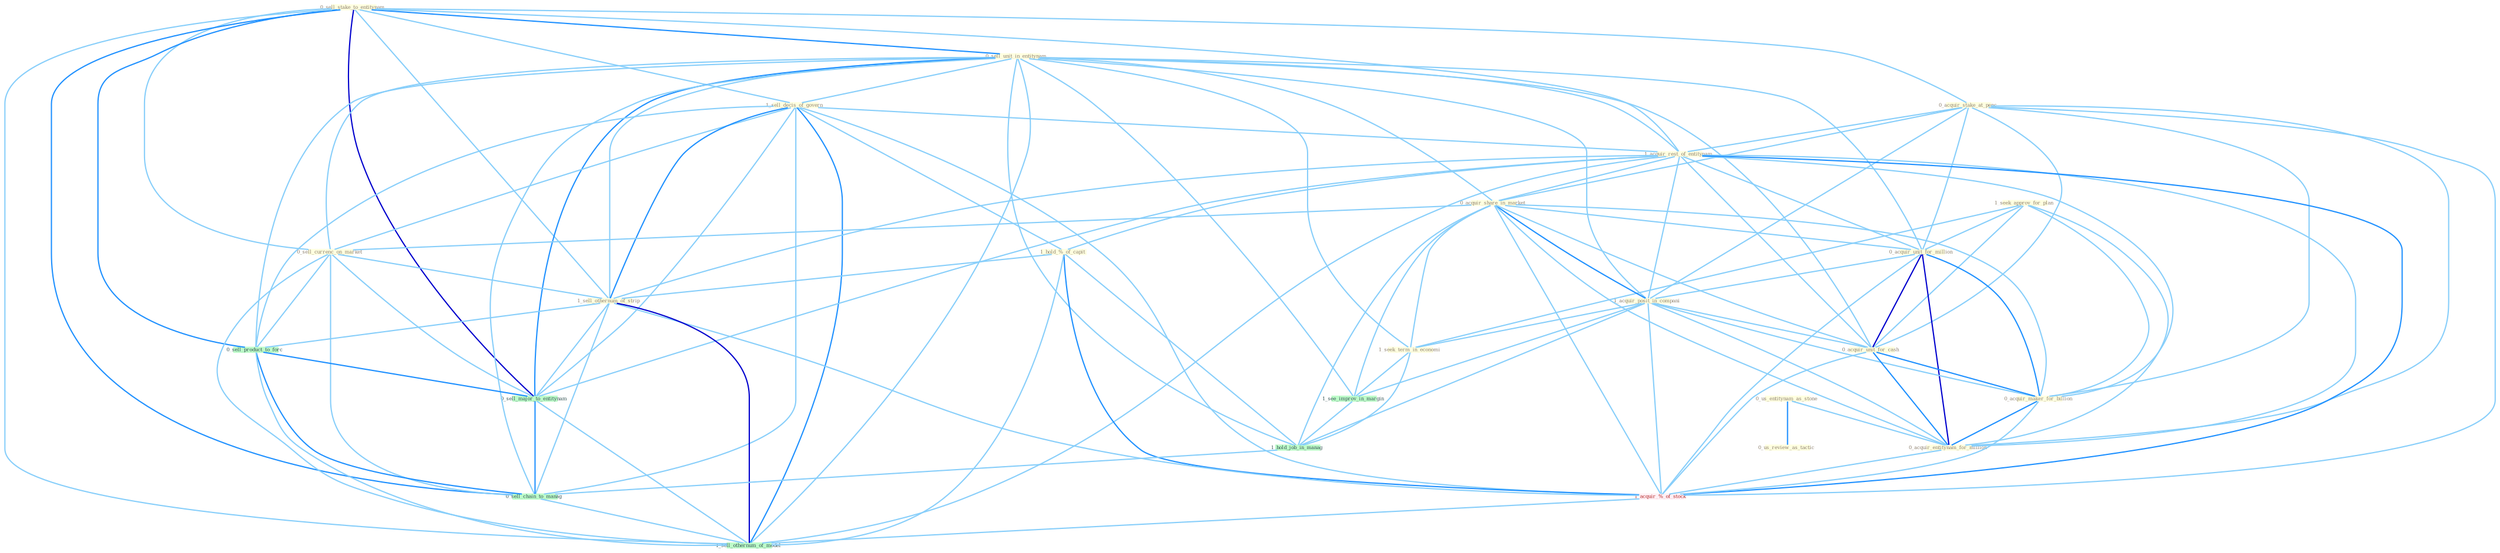 Graph G{ 
    node
    [shape=polygon,style=filled,width=.5,height=.06,color="#BDFCC9",fixedsize=true,fontsize=4,
    fontcolor="#2f4f4f"];
    {node
    [color="#ffffe0", fontcolor="#8b7d6b"] "0_sell_stake_to_entitynam " "0_acquir_stake_at_penc " "0_sell_unit_in_entitynam " "1_seek_approv_for_plan " "1_sell_decis_of_govern " "0_us_entitynam_as_stone " "1_acquir_rest_of_entitynam " "0_acquir_share_in_market " "0_acquir_unit_for_million " "1_acquir_posit_in_compani " "0_sell_currenc_on_market " "0_acquir_unit_for_cash " "0_acquir_maker_for_billion " "1_hold_%_of_capit " "1_sell_othernum_of_strip " "0_acquir_entitynam_for_million " "0_us_review_as_tactic " "1_seek_term_in_economi "}
{node [color="#fff0f5", fontcolor="#b22222"] "1_acquir_%_of_stock "}
edge [color="#B0E2FF"];

	"0_sell_stake_to_entitynam " -- "0_acquir_stake_at_penc " [w="1", color="#87cefa" ];
	"0_sell_stake_to_entitynam " -- "0_sell_unit_in_entitynam " [w="2", color="#1e90ff" , len=0.8];
	"0_sell_stake_to_entitynam " -- "1_sell_decis_of_govern " [w="1", color="#87cefa" ];
	"0_sell_stake_to_entitynam " -- "1_acquir_rest_of_entitynam " [w="1", color="#87cefa" ];
	"0_sell_stake_to_entitynam " -- "0_sell_currenc_on_market " [w="1", color="#87cefa" ];
	"0_sell_stake_to_entitynam " -- "1_sell_othernum_of_strip " [w="1", color="#87cefa" ];
	"0_sell_stake_to_entitynam " -- "0_sell_product_to_forc " [w="2", color="#1e90ff" , len=0.8];
	"0_sell_stake_to_entitynam " -- "0_sell_major_to_entitynam " [w="3", color="#0000cd" , len=0.6];
	"0_sell_stake_to_entitynam " -- "0_sell_chain_to_manag " [w="2", color="#1e90ff" , len=0.8];
	"0_sell_stake_to_entitynam " -- "1_sell_othernum_of_model " [w="1", color="#87cefa" ];
	"0_acquir_stake_at_penc " -- "1_acquir_rest_of_entitynam " [w="1", color="#87cefa" ];
	"0_acquir_stake_at_penc " -- "0_acquir_share_in_market " [w="1", color="#87cefa" ];
	"0_acquir_stake_at_penc " -- "0_acquir_unit_for_million " [w="1", color="#87cefa" ];
	"0_acquir_stake_at_penc " -- "1_acquir_posit_in_compani " [w="1", color="#87cefa" ];
	"0_acquir_stake_at_penc " -- "0_acquir_unit_for_cash " [w="1", color="#87cefa" ];
	"0_acquir_stake_at_penc " -- "0_acquir_maker_for_billion " [w="1", color="#87cefa" ];
	"0_acquir_stake_at_penc " -- "0_acquir_entitynam_for_million " [w="1", color="#87cefa" ];
	"0_acquir_stake_at_penc " -- "1_acquir_%_of_stock " [w="1", color="#87cefa" ];
	"0_sell_unit_in_entitynam " -- "1_sell_decis_of_govern " [w="1", color="#87cefa" ];
	"0_sell_unit_in_entitynam " -- "1_acquir_rest_of_entitynam " [w="1", color="#87cefa" ];
	"0_sell_unit_in_entitynam " -- "0_acquir_share_in_market " [w="1", color="#87cefa" ];
	"0_sell_unit_in_entitynam " -- "0_acquir_unit_for_million " [w="1", color="#87cefa" ];
	"0_sell_unit_in_entitynam " -- "1_acquir_posit_in_compani " [w="1", color="#87cefa" ];
	"0_sell_unit_in_entitynam " -- "0_sell_currenc_on_market " [w="1", color="#87cefa" ];
	"0_sell_unit_in_entitynam " -- "0_acquir_unit_for_cash " [w="1", color="#87cefa" ];
	"0_sell_unit_in_entitynam " -- "1_sell_othernum_of_strip " [w="1", color="#87cefa" ];
	"0_sell_unit_in_entitynam " -- "1_seek_term_in_economi " [w="1", color="#87cefa" ];
	"0_sell_unit_in_entitynam " -- "1_see_improv_in_margin " [w="1", color="#87cefa" ];
	"0_sell_unit_in_entitynam " -- "1_hold_job_in_manag " [w="1", color="#87cefa" ];
	"0_sell_unit_in_entitynam " -- "0_sell_product_to_forc " [w="1", color="#87cefa" ];
	"0_sell_unit_in_entitynam " -- "0_sell_major_to_entitynam " [w="2", color="#1e90ff" , len=0.8];
	"0_sell_unit_in_entitynam " -- "0_sell_chain_to_manag " [w="1", color="#87cefa" ];
	"0_sell_unit_in_entitynam " -- "1_sell_othernum_of_model " [w="1", color="#87cefa" ];
	"1_seek_approv_for_plan " -- "0_acquir_unit_for_million " [w="1", color="#87cefa" ];
	"1_seek_approv_for_plan " -- "0_acquir_unit_for_cash " [w="1", color="#87cefa" ];
	"1_seek_approv_for_plan " -- "0_acquir_maker_for_billion " [w="1", color="#87cefa" ];
	"1_seek_approv_for_plan " -- "0_acquir_entitynam_for_million " [w="1", color="#87cefa" ];
	"1_seek_approv_for_plan " -- "1_seek_term_in_economi " [w="1", color="#87cefa" ];
	"1_sell_decis_of_govern " -- "1_acquir_rest_of_entitynam " [w="1", color="#87cefa" ];
	"1_sell_decis_of_govern " -- "0_sell_currenc_on_market " [w="1", color="#87cefa" ];
	"1_sell_decis_of_govern " -- "1_hold_%_of_capit " [w="1", color="#87cefa" ];
	"1_sell_decis_of_govern " -- "1_sell_othernum_of_strip " [w="2", color="#1e90ff" , len=0.8];
	"1_sell_decis_of_govern " -- "1_acquir_%_of_stock " [w="1", color="#87cefa" ];
	"1_sell_decis_of_govern " -- "0_sell_product_to_forc " [w="1", color="#87cefa" ];
	"1_sell_decis_of_govern " -- "0_sell_major_to_entitynam " [w="1", color="#87cefa" ];
	"1_sell_decis_of_govern " -- "0_sell_chain_to_manag " [w="1", color="#87cefa" ];
	"1_sell_decis_of_govern " -- "1_sell_othernum_of_model " [w="2", color="#1e90ff" , len=0.8];
	"0_us_entitynam_as_stone " -- "0_acquir_entitynam_for_million " [w="1", color="#87cefa" ];
	"0_us_entitynam_as_stone " -- "0_us_review_as_tactic " [w="2", color="#1e90ff" , len=0.8];
	"1_acquir_rest_of_entitynam " -- "0_acquir_share_in_market " [w="1", color="#87cefa" ];
	"1_acquir_rest_of_entitynam " -- "0_acquir_unit_for_million " [w="1", color="#87cefa" ];
	"1_acquir_rest_of_entitynam " -- "1_acquir_posit_in_compani " [w="1", color="#87cefa" ];
	"1_acquir_rest_of_entitynam " -- "0_acquir_unit_for_cash " [w="1", color="#87cefa" ];
	"1_acquir_rest_of_entitynam " -- "0_acquir_maker_for_billion " [w="1", color="#87cefa" ];
	"1_acquir_rest_of_entitynam " -- "1_hold_%_of_capit " [w="1", color="#87cefa" ];
	"1_acquir_rest_of_entitynam " -- "1_sell_othernum_of_strip " [w="1", color="#87cefa" ];
	"1_acquir_rest_of_entitynam " -- "0_acquir_entitynam_for_million " [w="1", color="#87cefa" ];
	"1_acquir_rest_of_entitynam " -- "1_acquir_%_of_stock " [w="2", color="#1e90ff" , len=0.8];
	"1_acquir_rest_of_entitynam " -- "0_sell_major_to_entitynam " [w="1", color="#87cefa" ];
	"1_acquir_rest_of_entitynam " -- "1_sell_othernum_of_model " [w="1", color="#87cefa" ];
	"0_acquir_share_in_market " -- "0_acquir_unit_for_million " [w="1", color="#87cefa" ];
	"0_acquir_share_in_market " -- "1_acquir_posit_in_compani " [w="2", color="#1e90ff" , len=0.8];
	"0_acquir_share_in_market " -- "0_sell_currenc_on_market " [w="1", color="#87cefa" ];
	"0_acquir_share_in_market " -- "0_acquir_unit_for_cash " [w="1", color="#87cefa" ];
	"0_acquir_share_in_market " -- "0_acquir_maker_for_billion " [w="1", color="#87cefa" ];
	"0_acquir_share_in_market " -- "0_acquir_entitynam_for_million " [w="1", color="#87cefa" ];
	"0_acquir_share_in_market " -- "1_seek_term_in_economi " [w="1", color="#87cefa" ];
	"0_acquir_share_in_market " -- "1_see_improv_in_margin " [w="1", color="#87cefa" ];
	"0_acquir_share_in_market " -- "1_acquir_%_of_stock " [w="1", color="#87cefa" ];
	"0_acquir_share_in_market " -- "1_hold_job_in_manag " [w="1", color="#87cefa" ];
	"0_acquir_unit_for_million " -- "1_acquir_posit_in_compani " [w="1", color="#87cefa" ];
	"0_acquir_unit_for_million " -- "0_acquir_unit_for_cash " [w="3", color="#0000cd" , len=0.6];
	"0_acquir_unit_for_million " -- "0_acquir_maker_for_billion " [w="2", color="#1e90ff" , len=0.8];
	"0_acquir_unit_for_million " -- "0_acquir_entitynam_for_million " [w="3", color="#0000cd" , len=0.6];
	"0_acquir_unit_for_million " -- "1_acquir_%_of_stock " [w="1", color="#87cefa" ];
	"1_acquir_posit_in_compani " -- "0_acquir_unit_for_cash " [w="1", color="#87cefa" ];
	"1_acquir_posit_in_compani " -- "0_acquir_maker_for_billion " [w="1", color="#87cefa" ];
	"1_acquir_posit_in_compani " -- "0_acquir_entitynam_for_million " [w="1", color="#87cefa" ];
	"1_acquir_posit_in_compani " -- "1_seek_term_in_economi " [w="1", color="#87cefa" ];
	"1_acquir_posit_in_compani " -- "1_see_improv_in_margin " [w="1", color="#87cefa" ];
	"1_acquir_posit_in_compani " -- "1_acquir_%_of_stock " [w="1", color="#87cefa" ];
	"1_acquir_posit_in_compani " -- "1_hold_job_in_manag " [w="1", color="#87cefa" ];
	"0_sell_currenc_on_market " -- "1_sell_othernum_of_strip " [w="1", color="#87cefa" ];
	"0_sell_currenc_on_market " -- "0_sell_product_to_forc " [w="1", color="#87cefa" ];
	"0_sell_currenc_on_market " -- "0_sell_major_to_entitynam " [w="1", color="#87cefa" ];
	"0_sell_currenc_on_market " -- "0_sell_chain_to_manag " [w="1", color="#87cefa" ];
	"0_sell_currenc_on_market " -- "1_sell_othernum_of_model " [w="1", color="#87cefa" ];
	"0_acquir_unit_for_cash " -- "0_acquir_maker_for_billion " [w="2", color="#1e90ff" , len=0.8];
	"0_acquir_unit_for_cash " -- "0_acquir_entitynam_for_million " [w="2", color="#1e90ff" , len=0.8];
	"0_acquir_unit_for_cash " -- "1_acquir_%_of_stock " [w="1", color="#87cefa" ];
	"0_acquir_maker_for_billion " -- "0_acquir_entitynam_for_million " [w="2", color="#1e90ff" , len=0.8];
	"0_acquir_maker_for_billion " -- "1_acquir_%_of_stock " [w="1", color="#87cefa" ];
	"1_hold_%_of_capit " -- "1_sell_othernum_of_strip " [w="1", color="#87cefa" ];
	"1_hold_%_of_capit " -- "1_acquir_%_of_stock " [w="2", color="#1e90ff" , len=0.8];
	"1_hold_%_of_capit " -- "1_hold_job_in_manag " [w="1", color="#87cefa" ];
	"1_hold_%_of_capit " -- "1_sell_othernum_of_model " [w="1", color="#87cefa" ];
	"1_sell_othernum_of_strip " -- "1_acquir_%_of_stock " [w="1", color="#87cefa" ];
	"1_sell_othernum_of_strip " -- "0_sell_product_to_forc " [w="1", color="#87cefa" ];
	"1_sell_othernum_of_strip " -- "0_sell_major_to_entitynam " [w="1", color="#87cefa" ];
	"1_sell_othernum_of_strip " -- "0_sell_chain_to_manag " [w="1", color="#87cefa" ];
	"1_sell_othernum_of_strip " -- "1_sell_othernum_of_model " [w="3", color="#0000cd" , len=0.6];
	"0_acquir_entitynam_for_million " -- "1_acquir_%_of_stock " [w="1", color="#87cefa" ];
	"1_seek_term_in_economi " -- "1_see_improv_in_margin " [w="1", color="#87cefa" ];
	"1_seek_term_in_economi " -- "1_hold_job_in_manag " [w="1", color="#87cefa" ];
	"1_see_improv_in_margin " -- "1_hold_job_in_manag " [w="1", color="#87cefa" ];
	"1_acquir_%_of_stock " -- "1_sell_othernum_of_model " [w="1", color="#87cefa" ];
	"1_hold_job_in_manag " -- "0_sell_chain_to_manag " [w="1", color="#87cefa" ];
	"0_sell_product_to_forc " -- "0_sell_major_to_entitynam " [w="2", color="#1e90ff" , len=0.8];
	"0_sell_product_to_forc " -- "0_sell_chain_to_manag " [w="2", color="#1e90ff" , len=0.8];
	"0_sell_product_to_forc " -- "1_sell_othernum_of_model " [w="1", color="#87cefa" ];
	"0_sell_major_to_entitynam " -- "0_sell_chain_to_manag " [w="2", color="#1e90ff" , len=0.8];
	"0_sell_major_to_entitynam " -- "1_sell_othernum_of_model " [w="1", color="#87cefa" ];
	"0_sell_chain_to_manag " -- "1_sell_othernum_of_model " [w="1", color="#87cefa" ];
}